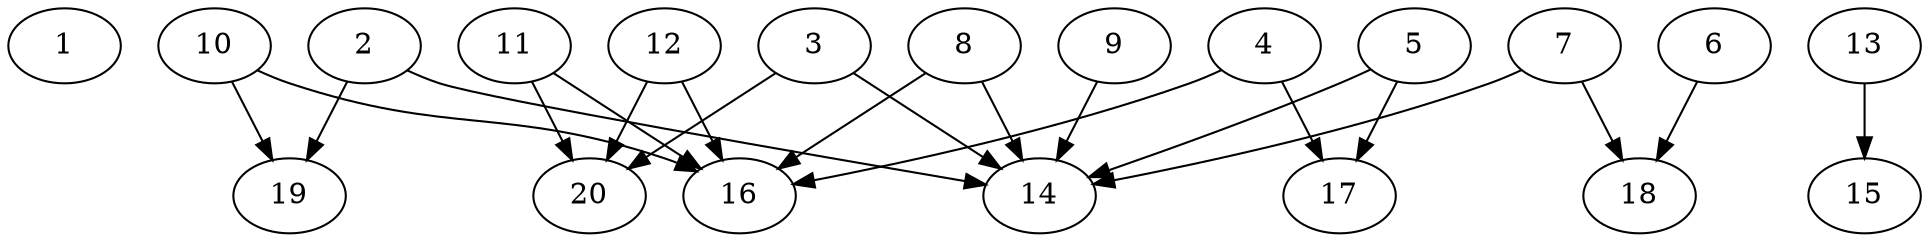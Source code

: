 // DAG automatically generated by daggen at Thu Oct  3 13:58:43 2019
// ./daggen --dot -n 20 --ccr 0.3 --fat 0.9 --regular 0.9 --density 0.5 --mindata 5242880 --maxdata 52428800 
digraph G {
  1 [size="69123413", alpha="0.16", expect_size="20737024"] 
  2 [size="149572267", alpha="0.13", expect_size="44871680"] 
  2 -> 14 [size ="44871680"]
  2 -> 19 [size ="44871680"]
  3 [size="145223680", alpha="0.06", expect_size="43567104"] 
  3 -> 14 [size ="43567104"]
  3 -> 20 [size ="43567104"]
  4 [size="170868053", alpha="0.18", expect_size="51260416"] 
  4 -> 16 [size ="51260416"]
  4 -> 17 [size ="51260416"]
  5 [size="69949440", alpha="0.00", expect_size="20984832"] 
  5 -> 14 [size ="20984832"]
  5 -> 17 [size ="20984832"]
  6 [size="154241707", alpha="0.17", expect_size="46272512"] 
  6 -> 18 [size ="46272512"]
  7 [size="160143360", alpha="0.08", expect_size="48043008"] 
  7 -> 14 [size ="48043008"]
  7 -> 18 [size ="48043008"]
  8 [size="123357867", alpha="0.15", expect_size="37007360"] 
  8 -> 14 [size ="37007360"]
  8 -> 16 [size ="37007360"]
  9 [size="109100373", alpha="0.04", expect_size="32730112"] 
  9 -> 14 [size ="32730112"]
  10 [size="139762347", alpha="0.07", expect_size="41928704"] 
  10 -> 16 [size ="41928704"]
  10 -> 19 [size ="41928704"]
  11 [size="123723093", alpha="0.03", expect_size="37116928"] 
  11 -> 16 [size ="37116928"]
  11 -> 20 [size ="37116928"]
  12 [size="90122240", alpha="0.15", expect_size="27036672"] 
  12 -> 16 [size ="27036672"]
  12 -> 20 [size ="27036672"]
  13 [size="37628587", alpha="0.14", expect_size="11288576"] 
  13 -> 15 [size ="11288576"]
  14 [size="87306240", alpha="0.16", expect_size="26191872"] 
  15 [size="70085973", alpha="0.16", expect_size="21025792"] 
  16 [size="73813333", alpha="0.19", expect_size="22144000"] 
  17 [size="48762880", alpha="0.09", expect_size="14628864"] 
  18 [size="115261440", alpha="0.05", expect_size="34578432"] 
  19 [size="78196053", alpha="0.01", expect_size="23458816"] 
  20 [size="110349653", alpha="0.01", expect_size="33104896"] 
}
